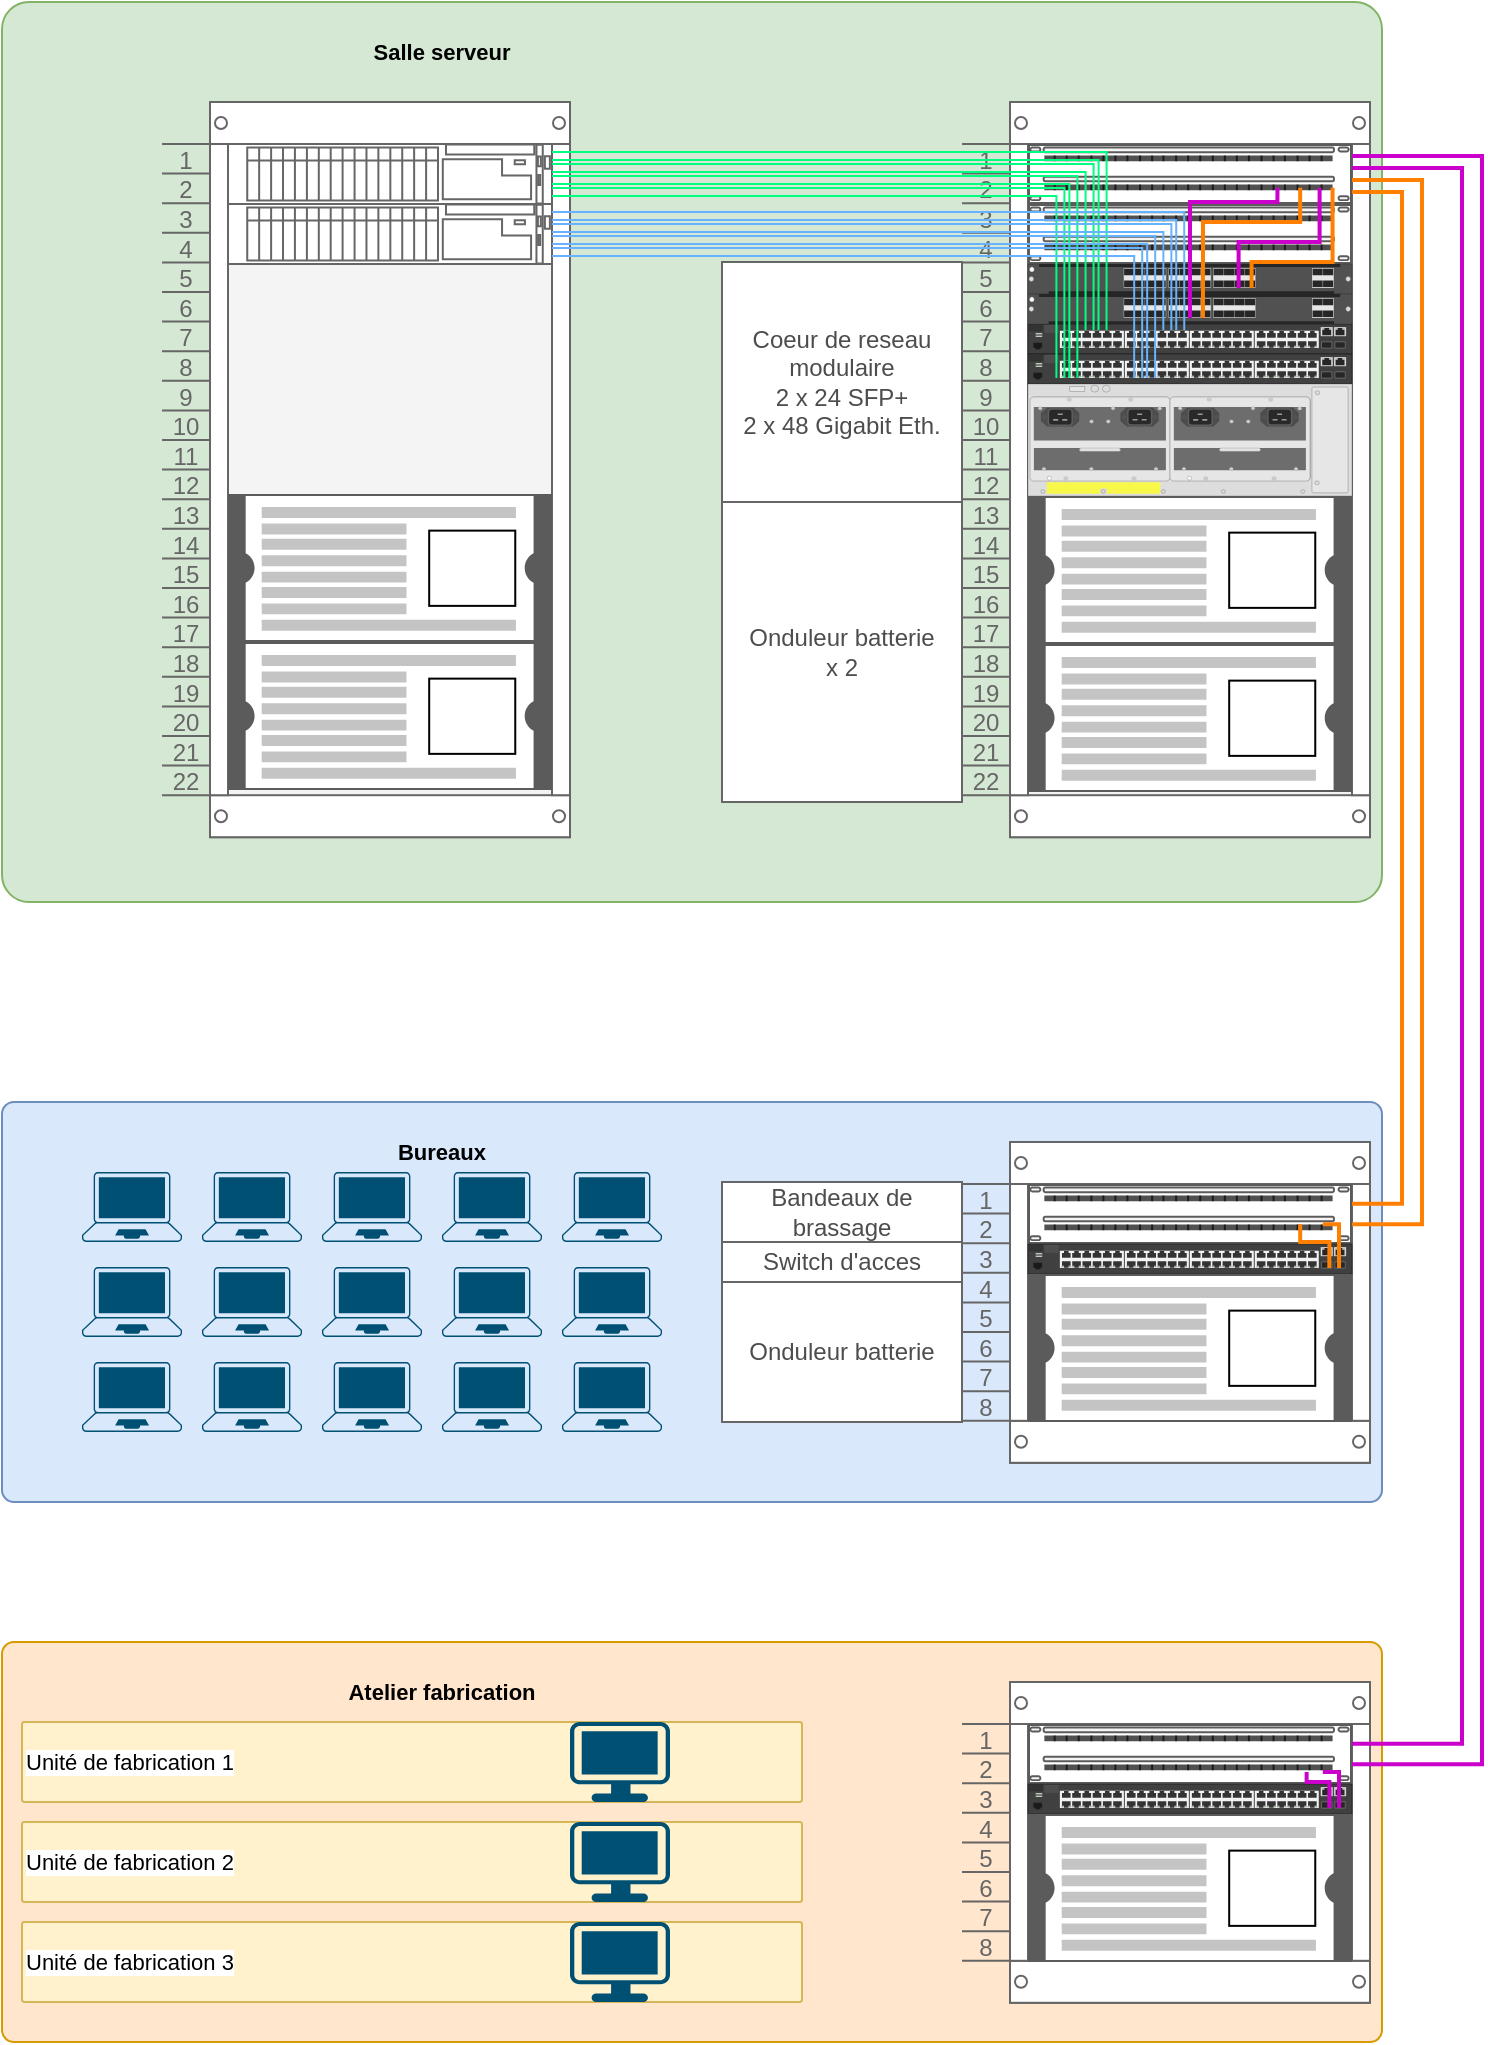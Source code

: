 <mxfile version="26.0.2" pages="2">
  <diagram name="Topologie" id="H9irVcF_rrNOjkgV-mIr">
    <mxGraphModel dx="1035" dy="875" grid="1" gridSize="10" guides="1" tooltips="1" connect="1" arrows="1" fold="1" page="1" pageScale="1" pageWidth="827" pageHeight="1169" math="0" shadow="0">
      <root>
        <mxCell id="0" />
        <mxCell id="1" parent="0" />
        <mxCell id="9j41Xf2RF-thWnLo52nP-37" value="" style="rounded=1;whiteSpace=wrap;html=1;fontFamily=Helvetica;fontSize=11;labelBackgroundColor=default;fillColor=#ffe6cc;arcSize=3;strokeColor=#d79b00;" parent="1" vertex="1">
          <mxGeometry x="40" y="900" width="690" height="200" as="geometry" />
        </mxCell>
        <mxCell id="dfdCdgFeH61obHp5bPQe-28" value="Unité de fabrication 3" style="rounded=1;whiteSpace=wrap;html=1;fontFamily=Helvetica;fontSize=11;labelBackgroundColor=default;fillColor=#fff2cc;arcSize=3;strokeColor=#d6b656;align=left;" vertex="1" parent="1">
          <mxGeometry x="50" y="1040" width="390" height="40" as="geometry" />
        </mxCell>
        <mxCell id="dfdCdgFeH61obHp5bPQe-27" value="Unité de fabrication 2" style="rounded=1;whiteSpace=wrap;html=1;fontFamily=Helvetica;fontSize=11;labelBackgroundColor=default;fillColor=#fff2cc;arcSize=3;strokeColor=#d6b656;align=left;" vertex="1" parent="1">
          <mxGeometry x="50" y="990" width="390" height="40" as="geometry" />
        </mxCell>
        <mxCell id="dfdCdgFeH61obHp5bPQe-26" value="Unité de fabrication 1" style="rounded=1;whiteSpace=wrap;html=1;fontFamily=Helvetica;fontSize=11;labelBackgroundColor=default;fillColor=#fff2cc;arcSize=3;strokeColor=#d6b656;align=left;" vertex="1" parent="1">
          <mxGeometry x="50" y="940" width="390" height="40" as="geometry" />
        </mxCell>
        <mxCell id="9j41Xf2RF-thWnLo52nP-36" value="" style="rounded=1;whiteSpace=wrap;html=1;fontFamily=Helvetica;fontSize=11;labelBackgroundColor=default;fillColor=#dae8fc;arcSize=3;strokeColor=#6c8ebf;" parent="1" vertex="1">
          <mxGeometry x="40" y="630" width="690" height="200" as="geometry" />
        </mxCell>
        <mxCell id="9j41Xf2RF-thWnLo52nP-35" value="" style="rounded=1;whiteSpace=wrap;html=1;fontFamily=Helvetica;fontSize=11;labelBackgroundColor=default;fillColor=#d5e8d4;arcSize=3;strokeColor=#82b366;" parent="1" vertex="1">
          <mxGeometry x="40" y="80" width="690" height="450" as="geometry" />
        </mxCell>
        <mxCell id="dl8DAiWBKm6dLVGj8xog-1" value="" style="strokeColor=#666666;html=1;verticalLabelPosition=bottom;labelBackgroundColor=#ffffff;verticalAlign=top;outlineConnect=0;shadow=0;dashed=0;shape=mxgraph.rackGeneral.rackCabinet3;fillColor2=#f4f4f4;container=1;collapsible=0;childLayout=rack;allowGaps=1;marginLeft=33;marginRight=9;marginTop=21;marginBottom=22;textColor=#666666;numDisp=ascend;" parent="1" vertex="1">
          <mxGeometry x="520" y="650" width="204" height="160" as="geometry" />
        </mxCell>
        <mxCell id="dl8DAiWBKm6dLVGj8xog-4" value="" style="strokeColor=#666666;html=1;labelPosition=right;align=left;spacingLeft=15;shadow=0;dashed=0;outlineConnect=0;shape=mxgraph.rack.general.cat5e_enhanced_patch_panel_48_ports;points=[[0.84,0.67,0,0,0],[0.91,0.67,0,0,0],[1,0.33,0,0,0],[1,0.67,0,0,0]];" parent="dl8DAiWBKm6dLVGj8xog-1" vertex="1">
          <mxGeometry x="33" y="21" width="162" height="30" as="geometry" />
        </mxCell>
        <mxCell id="9j41Xf2RF-thWnLo52nP-3" value="" style="html=1;verticalLabelPosition=bottom;verticalAlign=top;outlineConnect=0;shadow=0;dashed=0;shape=mxgraph.rack.hpe_aruba.switches.j9781a_2530_48_front;points=[[0.12,0.6,0,0,0],[0.23,0.6,0,0,0],[0.34,0.6,0,0,0],[0.45,0.6,0,0,0],[0.56,0.6,0,0,0],[0.67,0.6,0,0,0],[0.78,0.6,0,0,0],[0.86,0.6,0,0,0],[0.93,0.8,0,0,0],[0.96,0.8,0,0,0]];" parent="dl8DAiWBKm6dLVGj8xog-1" vertex="1">
          <mxGeometry x="33" y="51" width="162" height="15" as="geometry" />
        </mxCell>
        <mxCell id="dl8DAiWBKm6dLVGj8xog-5" value="" style="shape=mxgraph.rack.apc.apc_smart_ups_5000_va_5u;html=1;labelPosition=right;align=left;spacingLeft=15;dashed=0;shadow=0;fillColor=#ffffff;" parent="dl8DAiWBKm6dLVGj8xog-1" vertex="1">
          <mxGeometry x="33" y="66" width="162" height="74" as="geometry" />
        </mxCell>
        <mxCell id="9j41Xf2RF-thWnLo52nP-27" style="edgeStyle=orthogonalEdgeStyle;shape=connector;rounded=0;orthogonalLoop=1;jettySize=auto;html=1;exitX=0.91;exitY=0.67;exitDx=0;exitDy=0;exitPerimeter=0;entryX=0.96;entryY=0.8;entryDx=0;entryDy=0;entryPerimeter=0;strokeColor=#FF8000;strokeWidth=2;align=center;verticalAlign=middle;fontFamily=Helvetica;fontSize=11;fontColor=default;labelBackgroundColor=default;endArrow=none;endFill=0;" parent="dl8DAiWBKm6dLVGj8xog-1" source="dl8DAiWBKm6dLVGj8xog-4" target="9j41Xf2RF-thWnLo52nP-3" edge="1">
          <mxGeometry relative="1" as="geometry" />
        </mxCell>
        <mxCell id="9j41Xf2RF-thWnLo52nP-28" style="edgeStyle=orthogonalEdgeStyle;shape=connector;rounded=0;orthogonalLoop=1;jettySize=auto;html=1;exitX=0.84;exitY=0.67;exitDx=0;exitDy=0;exitPerimeter=0;entryX=0.93;entryY=0.8;entryDx=0;entryDy=0;entryPerimeter=0;strokeColor=#FF8000;strokeWidth=2;align=center;verticalAlign=middle;fontFamily=Helvetica;fontSize=11;fontColor=default;labelBackgroundColor=default;endArrow=none;endFill=0;" parent="dl8DAiWBKm6dLVGj8xog-1" source="dl8DAiWBKm6dLVGj8xog-4" target="9j41Xf2RF-thWnLo52nP-3" edge="1">
          <mxGeometry relative="1" as="geometry">
            <Array as="points">
              <mxPoint x="169" y="50" />
              <mxPoint x="184" y="50" />
            </Array>
          </mxGeometry>
        </mxCell>
        <mxCell id="dl8DAiWBKm6dLVGj8xog-6" value="" style="strokeColor=#666666;html=1;verticalLabelPosition=bottom;labelBackgroundColor=#ffffff;verticalAlign=top;outlineConnect=0;shadow=0;dashed=0;shape=mxgraph.rackGeneral.rackCabinet3;fillColor2=#f4f4f4;container=1;collapsible=0;childLayout=rack;allowGaps=1;marginLeft=33;marginRight=9;marginTop=21;marginBottom=22;textColor=#666666;numDisp=ascend;" parent="1" vertex="1">
          <mxGeometry x="520" y="920" width="204" height="160" as="geometry" />
        </mxCell>
        <mxCell id="dl8DAiWBKm6dLVGj8xog-7" value="" style="strokeColor=#666666;html=1;labelPosition=right;align=left;spacingLeft=15;shadow=0;dashed=0;outlineConnect=0;shape=mxgraph.rack.general.cat5e_enhanced_patch_panel_48_ports;points=[[0.86,0.8,0,0,0],[0.91,0.8,0,0,0],[1,0.33,0,0,0],[1,0.67,0,0,0]];" parent="dl8DAiWBKm6dLVGj8xog-6" vertex="1">
          <mxGeometry x="33" y="21" width="162" height="30" as="geometry" />
        </mxCell>
        <mxCell id="dl8DAiWBKm6dLVGj8xog-8" value="" style="html=1;verticalLabelPosition=bottom;verticalAlign=top;outlineConnect=0;shadow=0;dashed=0;shape=mxgraph.rack.hpe_aruba.switches.j9781a_2530_48_front;points=[[0.12,0.6,0,0,0],[0.23,0.6,0,0,0],[0.34,0.6,0,0,0],[0.45,0.6,0,0,0],[0.56,0.6,0,0,0],[0.67,0.6,0,0,0],[0.78,0.6,0,0,0],[0.86,0.6,0,0,0],[0.93,0.8,0,0,0],[0.96,0.8,0,0,0]];" parent="dl8DAiWBKm6dLVGj8xog-6" vertex="1">
          <mxGeometry x="33" y="51" width="162" height="15" as="geometry" />
        </mxCell>
        <mxCell id="dl8DAiWBKm6dLVGj8xog-9" value="" style="shape=mxgraph.rack.apc.apc_smart_ups_5000_va_5u;html=1;labelPosition=right;align=left;spacingLeft=15;dashed=0;shadow=0;fillColor=#ffffff;" parent="dl8DAiWBKm6dLVGj8xog-6" vertex="1">
          <mxGeometry x="33" y="66" width="162" height="74" as="geometry" />
        </mxCell>
        <mxCell id="9j41Xf2RF-thWnLo52nP-33" style="edgeStyle=orthogonalEdgeStyle;shape=connector;rounded=0;orthogonalLoop=1;jettySize=auto;html=1;exitX=0.91;exitY=0.8;exitDx=0;exitDy=0;exitPerimeter=0;entryX=0.96;entryY=0.8;entryDx=0;entryDy=0;entryPerimeter=0;strokeColor=#CC00CC;strokeWidth=2;align=center;verticalAlign=middle;fontFamily=Helvetica;fontSize=11;fontColor=default;labelBackgroundColor=default;endArrow=none;endFill=0;" parent="dl8DAiWBKm6dLVGj8xog-6" source="dl8DAiWBKm6dLVGj8xog-7" target="dl8DAiWBKm6dLVGj8xog-8" edge="1">
          <mxGeometry relative="1" as="geometry" />
        </mxCell>
        <mxCell id="9j41Xf2RF-thWnLo52nP-34" style="edgeStyle=orthogonalEdgeStyle;shape=connector;rounded=0;orthogonalLoop=1;jettySize=auto;html=1;exitX=0.86;exitY=0.8;exitDx=0;exitDy=0;exitPerimeter=0;entryX=0.93;entryY=0.8;entryDx=0;entryDy=0;entryPerimeter=0;strokeColor=#CC00CC;strokeWidth=2;align=center;verticalAlign=middle;fontFamily=Helvetica;fontSize=11;fontColor=default;labelBackgroundColor=default;endArrow=none;endFill=0;" parent="dl8DAiWBKm6dLVGj8xog-6" source="dl8DAiWBKm6dLVGj8xog-7" target="dl8DAiWBKm6dLVGj8xog-8" edge="1">
          <mxGeometry relative="1" as="geometry">
            <Array as="points">
              <mxPoint x="172" y="50" />
              <mxPoint x="184" y="50" />
            </Array>
          </mxGeometry>
        </mxCell>
        <mxCell id="dl8DAiWBKm6dLVGj8xog-10" value="" style="strokeColor=#666666;html=1;verticalLabelPosition=bottom;labelBackgroundColor=#ffffff;verticalAlign=top;outlineConnect=0;shadow=0;dashed=0;shape=mxgraph.rackGeneral.rackCabinet3;fillColor2=#f4f4f4;container=1;collapsible=0;childLayout=rack;allowGaps=1;marginLeft=33;marginRight=9;marginTop=21;marginBottom=22;textColor=#666666;numDisp=ascend;" parent="1" vertex="1">
          <mxGeometry x="520" y="130" width="204" height="370" as="geometry" />
        </mxCell>
        <mxCell id="dl8DAiWBKm6dLVGj8xog-11" value="" style="strokeColor=#666666;html=1;labelPosition=right;align=left;spacingLeft=15;shadow=0;dashed=0;outlineConnect=0;shape=mxgraph.rack.general.cat5e_enhanced_patch_panel_48_ports;points=[[0.06,0.73,0,0,0],[0.1,0.73,0,0,0],[0.13,0.73,0,0,0],[0.16,0.73,0,0,0],[0.19,0.73,0,0,0],[0.23,0.73,0,0,0],[0.26,0.73,0,0,0],[0.29,0.73,0,0,0],[0.32,0.73,0,0,0],[0.35,0.73,0,0,0],[0.39,0.73,0,0,0],[0.42,0.73,0,0,0],[0.45,0.73,0,0,0],[0.48,0.73,0,0,0],[0.52,0.73,0,0,0],[0.55,0.73,0,0,0],[0.58,0.73,0,0,0],[0.61,0.73,0,0,0],[0.65,0.73,0,0,0],[0.68,0.73,0,0,0],[0.71,0.73,0,0,0],[0.74,0.73,0,0,0],[0.77,0.73,0,0,0],[0.81,0.73,0,0,0],[0.84,0.73,0,0,0],[0.87,0.73,0,0,0],[0.9,0.73,0,0,0],[0.94,0.73,0,0,0],[1,0.2,0,0,0],[1,0.4,0,0,0],[1,0.6,0,0,0],[1,0.8,0,0,0]];" parent="dl8DAiWBKm6dLVGj8xog-10" vertex="1">
          <mxGeometry x="33" y="21" width="162" height="30" as="geometry" />
        </mxCell>
        <mxCell id="dl8DAiWBKm6dLVGj8xog-14" value="" style="strokeColor=#666666;html=1;labelPosition=right;align=left;spacingLeft=15;shadow=0;dashed=0;outlineConnect=0;shape=mxgraph.rack.general.cat5e_enhanced_patch_panel_48_ports;" parent="dl8DAiWBKm6dLVGj8xog-10" vertex="1">
          <mxGeometry x="33" y="51" width="162" height="30" as="geometry" />
        </mxCell>
        <mxCell id="5xNo_FaIS-vA76P3_rJ1-1" value="" style="html=1;verticalLabelPosition=bottom;verticalAlign=top;outlineConnect=0;shadow=0;dashed=0;shape=mxgraph.rack.hpe_aruba.switches.r0x43a_aruba_6400_24p_sfp_4sfp56_module;points=[[0.36,0.8,0,0,0],[0.4,0.8,0,0,0],[0.5,0.8,0,0,0],[0.54,0.8,0,0,0],[0.65,0.8,0,0,0],[0.69,0.8,0,0,0]];" parent="dl8DAiWBKm6dLVGj8xog-10" vertex="1">
          <mxGeometry x="33" y="81" width="162" height="15" as="geometry" />
        </mxCell>
        <mxCell id="dl8DAiWBKm6dLVGj8xog-12" value="" style="html=1;verticalLabelPosition=bottom;verticalAlign=top;outlineConnect=0;shadow=0;dashed=0;shape=mxgraph.rack.hpe_aruba.switches.j9781a_2530_48_front;points=[[0.12,0.2,0,0,0],[0.16,0.2,0,0,0],[0.19,0.2,0,0,0],[0.23,0.2,0,0,0],[0.26,0.2,0,0,0],[0.29,0.2,0,0,0],[0.33,0.2,0,0,0],[0.36,0.2,0,0,0],[0.4,0.2,0,0,0],[0.43,0.2,0,0,0],[0.47,0.2,0,0,0],[0.5,0.2,0,0,0],[0.54,0.2,0,0,0],[0.57,0.2,0,0,0],[0.6,0.2,0,0,0],[0.64,0.2,0,0,0],[0.67,0.2,0,0,0],[0.71,0.2,0,0,0],[0.74,0.2,0,0,0],[0.78,0.2,0,0,0],[0.81,0.2,0,0,0],[0.85,0.2,0,0,0],[0.88,0.2,0,0,0]];" parent="dl8DAiWBKm6dLVGj8xog-10" vertex="1">
          <mxGeometry x="33" y="111" width="162" height="15" as="geometry" />
        </mxCell>
        <mxCell id="dl8DAiWBKm6dLVGj8xog-15" value="" style="html=1;verticalLabelPosition=bottom;verticalAlign=top;outlineConnect=0;shadow=0;dashed=0;shape=mxgraph.rack.hpe_aruba.switches.j9781a_2530_48_front;points=[[0.1,0.8,0,0,0],[0.14,0.8,0,0,0],[0.17,0.8,0,0,0],[0.21,0.8,0,0,0],[0.24,0.8,0,0,0],[0.28,0.8,0,0,0],[0.31,0.8,0,0,0],[0.34,0.8,0,0,0],[0.38,0.8,0,0,0],[0.41,0.8,0,0,0],[0.45,0.8,0,0,0],[0.48,0.8,0,0,0],[0.52,0.8,0,0,0],[0.55,0.8,0,0,0],[0.59,0.8,0,0,0],[0.62,0.8,0,0,0],[0.66,0.8,0,0,0],[0.69,0.8,0,0,0],[0.72,0.8,0,0,0],[0.76,0.8,0,0,0],[0.79,0.8,0,0,0],[0.83,0.8,0,0,0],[0.86,0.8,0,0,0],[0.9,0.8,0,0,0]];" parent="dl8DAiWBKm6dLVGj8xog-10" vertex="1">
          <mxGeometry x="33" y="126" width="162" height="15" as="geometry" />
        </mxCell>
        <mxCell id="dl8DAiWBKm6dLVGj8xog-23" value="" style="group" parent="dl8DAiWBKm6dLVGj8xog-10" vertex="1" connectable="0">
          <mxGeometry x="33" y="141" width="162" height="56" as="geometry" />
        </mxCell>
        <mxCell id="dl8DAiWBKm6dLVGj8xog-17" value="" style="html=1;verticalLabelPosition=bottom;verticalAlign=top;outlineConnect=0;shadow=0;dashed=0;shape=mxgraph.rack.hpe_aruba.switches.j9821a_540r_zl2_switch_rear;" parent="dl8DAiWBKm6dLVGj8xog-23" vertex="1">
          <mxGeometry width="162" height="56" as="geometry" />
        </mxCell>
        <mxCell id="dl8DAiWBKm6dLVGj8xog-16" value="" style="html=1;verticalLabelPosition=bottom;verticalAlign=top;outlineConnect=0;shadow=0;dashed=0;shape=mxgraph.rack.hpe_aruba.switches.j9830b_5400r_2750w_poeplus_zl2_power_supply;" parent="dl8DAiWBKm6dLVGj8xog-23" vertex="1">
          <mxGeometry x="1" y="6.5" width="70" height="42" as="geometry" />
        </mxCell>
        <mxCell id="dl8DAiWBKm6dLVGj8xog-18" value="" style="html=1;verticalLabelPosition=bottom;verticalAlign=top;outlineConnect=0;shadow=0;dashed=0;shape=mxgraph.rack.hpe_aruba.switches.j9830b_5400r_2750w_poeplus_zl2_power_supply;" parent="dl8DAiWBKm6dLVGj8xog-23" vertex="1">
          <mxGeometry x="71" y="6.5" width="70" height="42" as="geometry" />
        </mxCell>
        <mxCell id="5xNo_FaIS-vA76P3_rJ1-3" value="" style="shape=mxgraph.rack.apc.apc_smart_ups_5000_va_5u;html=1;labelPosition=right;align=left;spacingLeft=15;dashed=0;shadow=0;fillColor=#ffffff;" parent="dl8DAiWBKm6dLVGj8xog-10" vertex="1">
          <mxGeometry x="33" y="197" width="162" height="74" as="geometry" />
        </mxCell>
        <mxCell id="dl8DAiWBKm6dLVGj8xog-13" value="" style="shape=mxgraph.rack.apc.apc_smart_ups_5000_va_5u;html=1;labelPosition=right;align=left;spacingLeft=15;dashed=0;shadow=0;fillColor=#ffffff;" parent="dl8DAiWBKm6dLVGj8xog-10" vertex="1">
          <mxGeometry x="33" y="271" width="162" height="74" as="geometry" />
        </mxCell>
        <mxCell id="9j41Xf2RF-thWnLo52nP-2" value="" style="html=1;verticalLabelPosition=bottom;verticalAlign=top;outlineConnect=0;shadow=0;dashed=0;shape=mxgraph.rack.hpe_aruba.switches.r0x43a_aruba_6400_24p_sfp_4sfp56_module;points=[[0.36,0.8,0,0,0],[0.4,0.8,0,0,0],[0.5,0.8,0,0,0],[0.54,0.8,0,0,0],[0.65,0.8,0,0,0],[0.69,0.8,0,0,0]];" parent="dl8DAiWBKm6dLVGj8xog-10" vertex="1">
          <mxGeometry x="33" y="96" width="162" height="15" as="geometry" />
        </mxCell>
        <mxCell id="9j41Xf2RF-thWnLo52nP-23" style="edgeStyle=orthogonalEdgeStyle;shape=connector;rounded=0;orthogonalLoop=1;jettySize=auto;html=1;exitX=0.69;exitY=0.8;exitDx=0;exitDy=0;exitPerimeter=0;entryX=0.94;entryY=0.73;entryDx=0;entryDy=0;entryPerimeter=0;strokeColor=#FF8000;strokeWidth=2;align=center;verticalAlign=middle;fontFamily=Helvetica;fontSize=11;fontColor=default;labelBackgroundColor=default;endArrow=none;endFill=0;" parent="dl8DAiWBKm6dLVGj8xog-10" source="5xNo_FaIS-vA76P3_rJ1-1" target="dl8DAiWBKm6dLVGj8xog-11" edge="1">
          <mxGeometry relative="1" as="geometry">
            <Array as="points">
              <mxPoint x="145" y="80" />
              <mxPoint x="185" y="80" />
            </Array>
          </mxGeometry>
        </mxCell>
        <mxCell id="9j41Xf2RF-thWnLo52nP-24" style="edgeStyle=orthogonalEdgeStyle;shape=connector;rounded=0;orthogonalLoop=1;jettySize=auto;html=1;exitX=0.65;exitY=0.8;exitDx=0;exitDy=0;exitPerimeter=0;entryX=0.9;entryY=0.73;entryDx=0;entryDy=0;entryPerimeter=0;strokeColor=#CC00CC;strokeWidth=2;align=center;verticalAlign=middle;fontFamily=Helvetica;fontSize=11;fontColor=default;labelBackgroundColor=default;endArrow=none;endFill=0;" parent="dl8DAiWBKm6dLVGj8xog-10" source="5xNo_FaIS-vA76P3_rJ1-1" target="dl8DAiWBKm6dLVGj8xog-11" edge="1">
          <mxGeometry relative="1" as="geometry">
            <Array as="points">
              <mxPoint x="138" y="70" />
              <mxPoint x="179" y="70" />
            </Array>
          </mxGeometry>
        </mxCell>
        <mxCell id="9j41Xf2RF-thWnLo52nP-25" style="edgeStyle=orthogonalEdgeStyle;shape=connector;rounded=0;orthogonalLoop=1;jettySize=auto;html=1;exitX=0.54;exitY=0.8;exitDx=0;exitDy=0;exitPerimeter=0;entryX=0.84;entryY=0.73;entryDx=0;entryDy=0;entryPerimeter=0;strokeColor=#FF8000;strokeWidth=2;align=center;verticalAlign=middle;fontFamily=Helvetica;fontSize=11;fontColor=default;labelBackgroundColor=default;endArrow=none;endFill=0;" parent="dl8DAiWBKm6dLVGj8xog-10" source="9j41Xf2RF-thWnLo52nP-2" target="dl8DAiWBKm6dLVGj8xog-11" edge="1">
          <mxGeometry relative="1" as="geometry">
            <Array as="points">
              <mxPoint x="121" y="60" />
              <mxPoint x="169" y="60" />
            </Array>
          </mxGeometry>
        </mxCell>
        <mxCell id="9j41Xf2RF-thWnLo52nP-26" style="edgeStyle=orthogonalEdgeStyle;shape=connector;rounded=0;orthogonalLoop=1;jettySize=auto;html=1;exitX=0.5;exitY=0.8;exitDx=0;exitDy=0;exitPerimeter=0;entryX=0.77;entryY=0.73;entryDx=0;entryDy=0;entryPerimeter=0;strokeColor=#CC00CC;strokeWidth=2;align=center;verticalAlign=middle;fontFamily=Helvetica;fontSize=11;fontColor=default;labelBackgroundColor=default;endArrow=none;endFill=0;" parent="dl8DAiWBKm6dLVGj8xog-10" source="9j41Xf2RF-thWnLo52nP-2" target="dl8DAiWBKm6dLVGj8xog-11" edge="1">
          <mxGeometry relative="1" as="geometry">
            <Array as="points">
              <mxPoint x="114" y="50" />
              <mxPoint x="158" y="50" />
            </Array>
          </mxGeometry>
        </mxCell>
        <mxCell id="5xNo_FaIS-vA76P3_rJ1-6" value="Coeur de reseau modulaire&lt;div&gt;2 x 24 SFP+&lt;/div&gt;&lt;div&gt;2 x 48 Gigabit Eth.&lt;/div&gt;" style="rounded=0;whiteSpace=wrap;html=1;strokeColor=#666666;fontColor=#4D4D4D;" parent="1" vertex="1">
          <mxGeometry x="400" y="210" width="120" height="120" as="geometry" />
        </mxCell>
        <mxCell id="5xNo_FaIS-vA76P3_rJ1-7" value="Onduleur batterie&lt;div&gt;x 2&lt;/div&gt;" style="rounded=0;whiteSpace=wrap;html=1;strokeColor=#666666;fontColor=#4D4D4D;" parent="1" vertex="1">
          <mxGeometry x="400" y="330" width="120" height="150" as="geometry" />
        </mxCell>
        <mxCell id="5xNo_FaIS-vA76P3_rJ1-8" value="Bandeaux de brassage" style="rounded=0;whiteSpace=wrap;html=1;strokeColor=#666666;fontColor=#4D4D4D;" parent="1" vertex="1">
          <mxGeometry x="400" y="670" width="120" height="30" as="geometry" />
        </mxCell>
        <mxCell id="5xNo_FaIS-vA76P3_rJ1-9" value="Switch d&#39;acces" style="rounded=0;whiteSpace=wrap;html=1;strokeColor=#666666;fontColor=#4D4D4D;" parent="1" vertex="1">
          <mxGeometry x="400" y="700" width="120" height="20" as="geometry" />
        </mxCell>
        <mxCell id="5xNo_FaIS-vA76P3_rJ1-10" value="Onduleur batterie" style="rounded=0;whiteSpace=wrap;html=1;strokeColor=#666666;fontColor=#4D4D4D;" parent="1" vertex="1">
          <mxGeometry x="400" y="720" width="120" height="70" as="geometry" />
        </mxCell>
        <mxCell id="9j41Xf2RF-thWnLo52nP-9" value="" style="strokeColor=#666666;html=1;verticalLabelPosition=bottom;labelBackgroundColor=#ffffff;verticalAlign=top;outlineConnect=0;shadow=0;dashed=0;shape=mxgraph.rackGeneral.rackCabinet3;fillColor2=#f4f4f4;container=1;collapsible=0;childLayout=rack;allowGaps=1;marginLeft=33;marginRight=9;marginTop=21;marginBottom=22;textColor=#666666;numDisp=ascend;fontFamily=Helvetica;fontSize=11;fontColor=default;" parent="1" vertex="1">
          <mxGeometry x="120" y="130" width="204" height="370" as="geometry" />
        </mxCell>
        <mxCell id="9j41Xf2RF-thWnLo52nP-10" value="" style="strokeColor=#666666;html=1;labelPosition=right;align=left;spacingLeft=15;shadow=0;dashed=0;outlineConnect=0;shape=mxgraph.rack.dell.poweredge_r740;fontFamily=Helvetica;fontSize=11;fontColor=default;labelBackgroundColor=default;points=[[1,0.2,0,0,0],[1,0.4,0,0,0],[1,0.6,0,0,0],[1,0.8,0,0,0]];" parent="9j41Xf2RF-thWnLo52nP-9" vertex="1">
          <mxGeometry x="33" y="21" width="162" height="30" as="geometry" />
        </mxCell>
        <mxCell id="9j41Xf2RF-thWnLo52nP-11" value="" style="strokeColor=#666666;html=1;labelPosition=right;align=left;spacingLeft=15;shadow=0;dashed=0;outlineConnect=0;shape=mxgraph.rack.dell.poweredge_r740;fontFamily=Helvetica;fontSize=11;fontColor=default;labelBackgroundColor=default;points=[[1,0.2,0,0,0],[1,0.4,0,0,0],[1,0.6,0,0,0],[1,0.8,0,0,0]];" parent="9j41Xf2RF-thWnLo52nP-9" vertex="1">
          <mxGeometry x="33" y="51" width="162" height="30" as="geometry" />
        </mxCell>
        <mxCell id="9j41Xf2RF-thWnLo52nP-13" value="" style="shape=mxgraph.rack.apc.apc_smart_ups_5000_va_5u;html=1;labelPosition=right;align=left;spacingLeft=15;dashed=0;shadow=0;fillColor=#ffffff;" parent="9j41Xf2RF-thWnLo52nP-9" vertex="1">
          <mxGeometry x="33" y="196" width="162" height="74" as="geometry" />
        </mxCell>
        <mxCell id="9j41Xf2RF-thWnLo52nP-12" value="" style="shape=mxgraph.rack.apc.apc_smart_ups_5000_va_5u;html=1;labelPosition=right;align=left;spacingLeft=15;dashed=0;shadow=0;fillColor=#ffffff;" parent="9j41Xf2RF-thWnLo52nP-9" vertex="1">
          <mxGeometry x="33" y="270" width="162" height="74" as="geometry" />
        </mxCell>
        <mxCell id="9j41Xf2RF-thWnLo52nP-14" style="edgeStyle=orthogonalEdgeStyle;shape=link;rounded=0;orthogonalLoop=1;jettySize=auto;html=1;exitX=1;exitY=0.2;exitDx=0;exitDy=0;exitPerimeter=0;entryX=0.23;entryY=0.2;entryDx=0;entryDy=0;entryPerimeter=0;strokeColor=#00FF80;strokeWidth=1;align=center;verticalAlign=middle;fontFamily=Helvetica;fontSize=11;fontColor=default;labelBackgroundColor=default;endArrow=none;endFill=0;" parent="1" source="9j41Xf2RF-thWnLo52nP-10" target="dl8DAiWBKm6dLVGj8xog-12" edge="1">
          <mxGeometry relative="1" as="geometry" />
        </mxCell>
        <mxCell id="9j41Xf2RF-thWnLo52nP-15" style="edgeStyle=orthogonalEdgeStyle;shape=link;rounded=0;orthogonalLoop=1;jettySize=auto;html=1;exitX=1;exitY=0.4;exitDx=0;exitDy=0;exitPerimeter=0;entryX=0.19;entryY=0.2;entryDx=0;entryDy=0;entryPerimeter=0;strokeColor=#00FF80;strokeWidth=1;align=center;verticalAlign=middle;fontFamily=Helvetica;fontSize=11;fontColor=default;labelBackgroundColor=default;endArrow=none;endFill=0;" parent="1" source="9j41Xf2RF-thWnLo52nP-10" target="dl8DAiWBKm6dLVGj8xog-12" edge="1">
          <mxGeometry relative="1" as="geometry" />
        </mxCell>
        <mxCell id="9j41Xf2RF-thWnLo52nP-16" style="edgeStyle=orthogonalEdgeStyle;shape=link;rounded=0;orthogonalLoop=1;jettySize=auto;html=1;exitX=1;exitY=0.6;exitDx=0;exitDy=0;exitPerimeter=0;entryX=0.14;entryY=0.8;entryDx=0;entryDy=0;entryPerimeter=0;strokeColor=#00FF80;strokeWidth=1;align=center;verticalAlign=middle;fontFamily=Helvetica;fontSize=11;fontColor=default;labelBackgroundColor=default;endArrow=none;endFill=0;" parent="1" source="9j41Xf2RF-thWnLo52nP-10" target="dl8DAiWBKm6dLVGj8xog-15" edge="1">
          <mxGeometry relative="1" as="geometry" />
        </mxCell>
        <mxCell id="9j41Xf2RF-thWnLo52nP-17" style="edgeStyle=orthogonalEdgeStyle;shape=link;rounded=0;orthogonalLoop=1;jettySize=auto;html=1;exitX=1;exitY=0.8;exitDx=0;exitDy=0;exitPerimeter=0;entryX=0.1;entryY=0.8;entryDx=0;entryDy=0;entryPerimeter=0;strokeColor=#00FF80;strokeWidth=1;align=center;verticalAlign=middle;fontFamily=Helvetica;fontSize=11;fontColor=default;labelBackgroundColor=default;endArrow=none;endFill=0;" parent="1" source="9j41Xf2RF-thWnLo52nP-10" target="dl8DAiWBKm6dLVGj8xog-15" edge="1">
          <mxGeometry relative="1" as="geometry" />
        </mxCell>
        <mxCell id="9j41Xf2RF-thWnLo52nP-19" style="edgeStyle=orthogonalEdgeStyle;shape=link;rounded=0;orthogonalLoop=1;jettySize=auto;html=1;exitX=1;exitY=0.2;exitDx=0;exitDy=0;exitPerimeter=0;entryX=0.47;entryY=0.2;entryDx=0;entryDy=0;entryPerimeter=0;strokeColor=#66B2FF;strokeWidth=1;align=center;verticalAlign=middle;fontFamily=Helvetica;fontSize=11;fontColor=default;labelBackgroundColor=default;endArrow=none;endFill=0;" parent="1" source="9j41Xf2RF-thWnLo52nP-11" target="dl8DAiWBKm6dLVGj8xog-12" edge="1">
          <mxGeometry relative="1" as="geometry" />
        </mxCell>
        <mxCell id="9j41Xf2RF-thWnLo52nP-20" style="edgeStyle=orthogonalEdgeStyle;shape=link;rounded=0;orthogonalLoop=1;jettySize=auto;html=1;exitX=1;exitY=0.4;exitDx=0;exitDy=0;exitPerimeter=0;entryX=0.43;entryY=0.2;entryDx=0;entryDy=0;entryPerimeter=0;strokeColor=#66B2FF;strokeWidth=1;align=center;verticalAlign=middle;fontFamily=Helvetica;fontSize=11;fontColor=default;labelBackgroundColor=default;endArrow=none;endFill=0;" parent="1" source="9j41Xf2RF-thWnLo52nP-11" target="dl8DAiWBKm6dLVGj8xog-12" edge="1">
          <mxGeometry relative="1" as="geometry" />
        </mxCell>
        <mxCell id="9j41Xf2RF-thWnLo52nP-21" style="edgeStyle=orthogonalEdgeStyle;shape=link;rounded=0;orthogonalLoop=1;jettySize=auto;html=1;exitX=1;exitY=0.6;exitDx=0;exitDy=0;exitPerimeter=0;entryX=0.38;entryY=0.8;entryDx=0;entryDy=0;entryPerimeter=0;strokeColor=#66B2FF;strokeWidth=1;align=center;verticalAlign=middle;fontFamily=Helvetica;fontSize=11;fontColor=default;labelBackgroundColor=default;endArrow=none;endFill=0;" parent="1" source="9j41Xf2RF-thWnLo52nP-11" target="dl8DAiWBKm6dLVGj8xog-15" edge="1">
          <mxGeometry relative="1" as="geometry" />
        </mxCell>
        <mxCell id="9j41Xf2RF-thWnLo52nP-22" style="edgeStyle=orthogonalEdgeStyle;shape=link;rounded=0;orthogonalLoop=1;jettySize=auto;html=1;exitX=1;exitY=0.8;exitDx=0;exitDy=0;exitPerimeter=0;entryX=0.34;entryY=0.8;entryDx=0;entryDy=0;entryPerimeter=0;strokeColor=#66B2FF;strokeWidth=1;align=center;verticalAlign=middle;fontFamily=Helvetica;fontSize=11;fontColor=default;labelBackgroundColor=default;endArrow=none;endFill=0;" parent="1" source="9j41Xf2RF-thWnLo52nP-11" target="dl8DAiWBKm6dLVGj8xog-15" edge="1">
          <mxGeometry relative="1" as="geometry" />
        </mxCell>
        <mxCell id="9j41Xf2RF-thWnLo52nP-29" style="edgeStyle=orthogonalEdgeStyle;shape=connector;rounded=0;orthogonalLoop=1;jettySize=auto;html=1;exitX=1;exitY=0.33;exitDx=0;exitDy=0;exitPerimeter=0;entryX=1;entryY=0.8;entryDx=0;entryDy=0;entryPerimeter=0;strokeColor=#FF8000;strokeWidth=2;align=center;verticalAlign=middle;fontFamily=Helvetica;fontSize=11;fontColor=default;labelBackgroundColor=default;endArrow=none;endFill=0;" parent="1" source="dl8DAiWBKm6dLVGj8xog-4" target="dl8DAiWBKm6dLVGj8xog-11" edge="1">
          <mxGeometry relative="1" as="geometry">
            <Array as="points">
              <mxPoint x="740" y="681" />
              <mxPoint x="740" y="175" />
            </Array>
          </mxGeometry>
        </mxCell>
        <mxCell id="9j41Xf2RF-thWnLo52nP-30" style="edgeStyle=orthogonalEdgeStyle;shape=connector;rounded=0;orthogonalLoop=1;jettySize=auto;html=1;exitX=1;exitY=0.67;exitDx=0;exitDy=0;exitPerimeter=0;entryX=1;entryY=0.6;entryDx=0;entryDy=0;entryPerimeter=0;strokeColor=#FF8000;strokeWidth=2;align=center;verticalAlign=middle;fontFamily=Helvetica;fontSize=11;fontColor=default;labelBackgroundColor=default;endArrow=none;endFill=0;" parent="1" source="dl8DAiWBKm6dLVGj8xog-4" target="dl8DAiWBKm6dLVGj8xog-11" edge="1">
          <mxGeometry relative="1" as="geometry">
            <Array as="points">
              <mxPoint x="750" y="691" />
              <mxPoint x="750" y="169" />
            </Array>
          </mxGeometry>
        </mxCell>
        <mxCell id="9j41Xf2RF-thWnLo52nP-31" style="edgeStyle=orthogonalEdgeStyle;shape=connector;rounded=0;orthogonalLoop=1;jettySize=auto;html=1;exitX=1;exitY=0.33;exitDx=0;exitDy=0;exitPerimeter=0;entryX=1;entryY=0.4;entryDx=0;entryDy=0;entryPerimeter=0;strokeColor=#CC00CC;strokeWidth=2;align=center;verticalAlign=middle;fontFamily=Helvetica;fontSize=11;fontColor=default;labelBackgroundColor=default;endArrow=none;endFill=0;" parent="1" source="dl8DAiWBKm6dLVGj8xog-7" target="dl8DAiWBKm6dLVGj8xog-11" edge="1">
          <mxGeometry relative="1" as="geometry">
            <Array as="points">
              <mxPoint x="770" y="951" />
              <mxPoint x="770" y="163" />
            </Array>
          </mxGeometry>
        </mxCell>
        <mxCell id="9j41Xf2RF-thWnLo52nP-32" style="edgeStyle=orthogonalEdgeStyle;shape=connector;rounded=0;orthogonalLoop=1;jettySize=auto;html=1;exitX=1;exitY=0.2;exitDx=0;exitDy=0;exitPerimeter=0;entryX=1;entryY=0.67;entryDx=0;entryDy=0;entryPerimeter=0;strokeColor=#CC00CC;strokeWidth=2;align=center;verticalAlign=middle;fontFamily=Helvetica;fontSize=11;fontColor=default;labelBackgroundColor=default;endArrow=none;endFill=0;" parent="1" source="dl8DAiWBKm6dLVGj8xog-11" target="dl8DAiWBKm6dLVGj8xog-7" edge="1">
          <mxGeometry relative="1" as="geometry">
            <Array as="points">
              <mxPoint x="780" y="157" />
              <mxPoint x="780" y="961" />
            </Array>
          </mxGeometry>
        </mxCell>
        <mxCell id="9j41Xf2RF-thWnLo52nP-38" value="Salle serveur" style="text;html=1;align=center;verticalAlign=middle;whiteSpace=wrap;rounded=0;fontFamily=Helvetica;fontSize=11;fontColor=default;labelBackgroundColor=none;fontStyle=1" parent="1" vertex="1">
          <mxGeometry x="70" y="90" width="380" height="30" as="geometry" />
        </mxCell>
        <mxCell id="9j41Xf2RF-thWnLo52nP-39" value="Bureaux" style="text;html=1;align=center;verticalAlign=middle;whiteSpace=wrap;rounded=0;fontFamily=Helvetica;fontSize=11;fontColor=default;labelBackgroundColor=none;fontStyle=1" parent="1" vertex="1">
          <mxGeometry x="70" y="640" width="380" height="30" as="geometry" />
        </mxCell>
        <mxCell id="9j41Xf2RF-thWnLo52nP-40" value="Atelier fabrication" style="text;html=1;align=center;verticalAlign=middle;whiteSpace=wrap;rounded=0;fontFamily=Helvetica;fontSize=11;fontColor=default;labelBackgroundColor=none;fontStyle=1" parent="1" vertex="1">
          <mxGeometry x="70" y="910" width="380" height="30" as="geometry" />
        </mxCell>
        <mxCell id="dfdCdgFeH61obHp5bPQe-2" value="" style="points=[[0.13,0.02,0],[0.5,0,0],[0.87,0.02,0],[0.885,0.4,0],[0.985,0.985,0],[0.5,1,0],[0.015,0.985,0],[0.115,0.4,0]];verticalLabelPosition=bottom;sketch=0;html=1;verticalAlign=top;aspect=fixed;align=center;pointerEvents=1;shape=mxgraph.cisco19.laptop;fillColor=#005073;strokeColor=none;" vertex="1" parent="1">
          <mxGeometry x="80" y="665" width="50" height="35" as="geometry" />
        </mxCell>
        <mxCell id="dfdCdgFeH61obHp5bPQe-3" value="" style="points=[[0.13,0.02,0],[0.5,0,0],[0.87,0.02,0],[0.885,0.4,0],[0.985,0.985,0],[0.5,1,0],[0.015,0.985,0],[0.115,0.4,0]];verticalLabelPosition=bottom;sketch=0;html=1;verticalAlign=top;aspect=fixed;align=center;pointerEvents=1;shape=mxgraph.cisco19.laptop;fillColor=#005073;strokeColor=none;" vertex="1" parent="1">
          <mxGeometry x="140" y="665" width="50" height="35" as="geometry" />
        </mxCell>
        <mxCell id="dfdCdgFeH61obHp5bPQe-4" value="" style="points=[[0.13,0.02,0],[0.5,0,0],[0.87,0.02,0],[0.885,0.4,0],[0.985,0.985,0],[0.5,1,0],[0.015,0.985,0],[0.115,0.4,0]];verticalLabelPosition=bottom;sketch=0;html=1;verticalAlign=top;aspect=fixed;align=center;pointerEvents=1;shape=mxgraph.cisco19.laptop;fillColor=#005073;strokeColor=none;" vertex="1" parent="1">
          <mxGeometry x="140" y="712.5" width="50" height="35" as="geometry" />
        </mxCell>
        <mxCell id="dfdCdgFeH61obHp5bPQe-5" value="" style="points=[[0.13,0.02,0],[0.5,0,0],[0.87,0.02,0],[0.885,0.4,0],[0.985,0.985,0],[0.5,1,0],[0.015,0.985,0],[0.115,0.4,0]];verticalLabelPosition=bottom;sketch=0;html=1;verticalAlign=top;aspect=fixed;align=center;pointerEvents=1;shape=mxgraph.cisco19.laptop;fillColor=#005073;strokeColor=none;" vertex="1" parent="1">
          <mxGeometry x="80" y="712.5" width="50" height="35" as="geometry" />
        </mxCell>
        <mxCell id="dfdCdgFeH61obHp5bPQe-6" value="" style="points=[[0.13,0.02,0],[0.5,0,0],[0.87,0.02,0],[0.885,0.4,0],[0.985,0.985,0],[0.5,1,0],[0.015,0.985,0],[0.115,0.4,0]];verticalLabelPosition=bottom;sketch=0;html=1;verticalAlign=top;aspect=fixed;align=center;pointerEvents=1;shape=mxgraph.cisco19.laptop;fillColor=#005073;strokeColor=none;" vertex="1" parent="1">
          <mxGeometry x="140" y="760" width="50" height="35" as="geometry" />
        </mxCell>
        <mxCell id="dfdCdgFeH61obHp5bPQe-7" value="" style="points=[[0.13,0.02,0],[0.5,0,0],[0.87,0.02,0],[0.885,0.4,0],[0.985,0.985,0],[0.5,1,0],[0.015,0.985,0],[0.115,0.4,0]];verticalLabelPosition=bottom;sketch=0;html=1;verticalAlign=top;aspect=fixed;align=center;pointerEvents=1;shape=mxgraph.cisco19.laptop;fillColor=#005073;strokeColor=none;" vertex="1" parent="1">
          <mxGeometry x="80" y="760" width="50" height="35" as="geometry" />
        </mxCell>
        <mxCell id="dfdCdgFeH61obHp5bPQe-14" value="" style="points=[[0.13,0.02,0],[0.5,0,0],[0.87,0.02,0],[0.885,0.4,0],[0.985,0.985,0],[0.5,1,0],[0.015,0.985,0],[0.115,0.4,0]];verticalLabelPosition=bottom;sketch=0;html=1;verticalAlign=top;aspect=fixed;align=center;pointerEvents=1;shape=mxgraph.cisco19.laptop;fillColor=#005073;strokeColor=none;" vertex="1" parent="1">
          <mxGeometry x="260" y="665" width="50" height="35" as="geometry" />
        </mxCell>
        <mxCell id="dfdCdgFeH61obHp5bPQe-15" value="" style="points=[[0.13,0.02,0],[0.5,0,0],[0.87,0.02,0],[0.885,0.4,0],[0.985,0.985,0],[0.5,1,0],[0.015,0.985,0],[0.115,0.4,0]];verticalLabelPosition=bottom;sketch=0;html=1;verticalAlign=top;aspect=fixed;align=center;pointerEvents=1;shape=mxgraph.cisco19.laptop;fillColor=#005073;strokeColor=none;" vertex="1" parent="1">
          <mxGeometry x="200" y="665" width="50" height="35" as="geometry" />
        </mxCell>
        <mxCell id="dfdCdgFeH61obHp5bPQe-16" value="" style="points=[[0.13,0.02,0],[0.5,0,0],[0.87,0.02,0],[0.885,0.4,0],[0.985,0.985,0],[0.5,1,0],[0.015,0.985,0],[0.115,0.4,0]];verticalLabelPosition=bottom;sketch=0;html=1;verticalAlign=top;aspect=fixed;align=center;pointerEvents=1;shape=mxgraph.cisco19.laptop;fillColor=#005073;strokeColor=none;" vertex="1" parent="1">
          <mxGeometry x="260" y="712.5" width="50" height="35" as="geometry" />
        </mxCell>
        <mxCell id="dfdCdgFeH61obHp5bPQe-17" value="" style="points=[[0.13,0.02,0],[0.5,0,0],[0.87,0.02,0],[0.885,0.4,0],[0.985,0.985,0],[0.5,1,0],[0.015,0.985,0],[0.115,0.4,0]];verticalLabelPosition=bottom;sketch=0;html=1;verticalAlign=top;aspect=fixed;align=center;pointerEvents=1;shape=mxgraph.cisco19.laptop;fillColor=#005073;strokeColor=none;" vertex="1" parent="1">
          <mxGeometry x="200" y="712.5" width="50" height="35" as="geometry" />
        </mxCell>
        <mxCell id="dfdCdgFeH61obHp5bPQe-18" value="" style="points=[[0.13,0.02,0],[0.5,0,0],[0.87,0.02,0],[0.885,0.4,0],[0.985,0.985,0],[0.5,1,0],[0.015,0.985,0],[0.115,0.4,0]];verticalLabelPosition=bottom;sketch=0;html=1;verticalAlign=top;aspect=fixed;align=center;pointerEvents=1;shape=mxgraph.cisco19.laptop;fillColor=#005073;strokeColor=none;" vertex="1" parent="1">
          <mxGeometry x="200" y="760" width="50" height="35" as="geometry" />
        </mxCell>
        <mxCell id="dfdCdgFeH61obHp5bPQe-19" value="" style="points=[[0.13,0.02,0],[0.5,0,0],[0.87,0.02,0],[0.885,0.4,0],[0.985,0.985,0],[0.5,1,0],[0.015,0.985,0],[0.115,0.4,0]];verticalLabelPosition=bottom;sketch=0;html=1;verticalAlign=top;aspect=fixed;align=center;pointerEvents=1;shape=mxgraph.cisco19.laptop;fillColor=#005073;strokeColor=none;" vertex="1" parent="1">
          <mxGeometry x="260" y="760" width="50" height="35" as="geometry" />
        </mxCell>
        <mxCell id="dfdCdgFeH61obHp5bPQe-20" value="" style="points=[[0.13,0.02,0],[0.5,0,0],[0.87,0.02,0],[0.885,0.4,0],[0.985,0.985,0],[0.5,1,0],[0.015,0.985,0],[0.115,0.4,0]];verticalLabelPosition=bottom;sketch=0;html=1;verticalAlign=top;aspect=fixed;align=center;pointerEvents=1;shape=mxgraph.cisco19.laptop;fillColor=#005073;strokeColor=none;" vertex="1" parent="1">
          <mxGeometry x="320" y="665" width="50" height="35" as="geometry" />
        </mxCell>
        <mxCell id="dfdCdgFeH61obHp5bPQe-21" value="" style="points=[[0.13,0.02,0],[0.5,0,0],[0.87,0.02,0],[0.885,0.4,0],[0.985,0.985,0],[0.5,1,0],[0.015,0.985,0],[0.115,0.4,0]];verticalLabelPosition=bottom;sketch=0;html=1;verticalAlign=top;aspect=fixed;align=center;pointerEvents=1;shape=mxgraph.cisco19.laptop;fillColor=#005073;strokeColor=none;" vertex="1" parent="1">
          <mxGeometry x="320" y="712.5" width="50" height="35" as="geometry" />
        </mxCell>
        <mxCell id="dfdCdgFeH61obHp5bPQe-22" value="" style="points=[[0.13,0.02,0],[0.5,0,0],[0.87,0.02,0],[0.885,0.4,0],[0.985,0.985,0],[0.5,1,0],[0.015,0.985,0],[0.115,0.4,0]];verticalLabelPosition=bottom;sketch=0;html=1;verticalAlign=top;aspect=fixed;align=center;pointerEvents=1;shape=mxgraph.cisco19.laptop;fillColor=#005073;strokeColor=none;" vertex="1" parent="1">
          <mxGeometry x="320" y="760" width="50" height="35" as="geometry" />
        </mxCell>
        <mxCell id="dfdCdgFeH61obHp5bPQe-23" value="" style="points=[[0.03,0.03,0],[0.5,0,0],[0.97,0.03,0],[1,0.4,0],[0.97,0.745,0],[0.5,1,0],[0.03,0.745,0],[0,0.4,0]];verticalLabelPosition=bottom;sketch=0;html=1;verticalAlign=top;aspect=fixed;align=center;pointerEvents=1;shape=mxgraph.cisco19.workstation;fillColor=#005073;strokeColor=none;" vertex="1" parent="1">
          <mxGeometry x="324" y="940" width="50" height="40" as="geometry" />
        </mxCell>
        <mxCell id="dfdCdgFeH61obHp5bPQe-24" value="" style="points=[[0.03,0.03,0],[0.5,0,0],[0.97,0.03,0],[1,0.4,0],[0.97,0.745,0],[0.5,1,0],[0.03,0.745,0],[0,0.4,0]];verticalLabelPosition=bottom;sketch=0;html=1;verticalAlign=top;aspect=fixed;align=center;pointerEvents=1;shape=mxgraph.cisco19.workstation;fillColor=#005073;strokeColor=none;" vertex="1" parent="1">
          <mxGeometry x="324" y="990" width="50" height="40" as="geometry" />
        </mxCell>
        <mxCell id="dfdCdgFeH61obHp5bPQe-25" value="" style="points=[[0.03,0.03,0],[0.5,0,0],[0.97,0.03,0],[1,0.4,0],[0.97,0.745,0],[0.5,1,0],[0.03,0.745,0],[0,0.4,0]];verticalLabelPosition=bottom;sketch=0;html=1;verticalAlign=top;aspect=fixed;align=center;pointerEvents=1;shape=mxgraph.cisco19.workstation;fillColor=#005073;strokeColor=none;" vertex="1" parent="1">
          <mxGeometry x="324" y="1040" width="50" height="40" as="geometry" />
        </mxCell>
      </root>
    </mxGraphModel>
  </diagram>
  <diagram id="S_8FBqEWUYSpQVulksUU" name="Plan physique">
    <mxGraphModel dx="1600" dy="1353" grid="1" gridSize="10" guides="1" tooltips="1" connect="1" arrows="1" fold="1" page="1" pageScale="1" pageWidth="827" pageHeight="1169" math="0" shadow="0">
      <root>
        <mxCell id="0" />
        <mxCell id="1" parent="0" />
        <mxCell id="j9tZ-ss8oP2DByefkztP-14" value="" style="verticalLabelPosition=bottom;html=1;verticalAlign=top;align=center;shape=mxgraph.floorplan.stairsRest;rotation=-90;" vertex="1" parent="1">
          <mxGeometry x="490" y="80" width="180" height="110" as="geometry" />
        </mxCell>
        <mxCell id="j9tZ-ss8oP2DByefkztP-13" value="" style="verticalLabelPosition=bottom;html=1;verticalAlign=top;align=center;shape=mxgraph.floorplan.stairsRest;rotation=-90;" vertex="1" parent="1">
          <mxGeometry x="10" y="80" width="180" height="110" as="geometry" />
        </mxCell>
        <mxCell id="j9tZ-ss8oP2DByefkztP-8" value="" style="verticalLabelPosition=bottom;html=1;verticalAlign=top;align=center;shape=mxgraph.floorplan.chair;rotation=-180;" vertex="1" parent="1">
          <mxGeometry x="220" y="723" width="31" height="42" as="geometry" />
        </mxCell>
        <mxCell id="j9tZ-ss8oP2DByefkztP-9" value="" style="verticalLabelPosition=bottom;html=1;verticalAlign=top;align=center;shape=mxgraph.floorplan.chair;rotation=-180;" vertex="1" parent="1">
          <mxGeometry x="270" y="723" width="31" height="42" as="geometry" />
        </mxCell>
        <mxCell id="j9tZ-ss8oP2DByefkztP-1" value="" style="verticalLabelPosition=bottom;html=1;verticalAlign=top;align=center;shape=mxgraph.floorplan.room;fillColor=strokeColor;" vertex="1" parent="1">
          <mxGeometry x="40" y="40" width="410" height="440" as="geometry" />
        </mxCell>
        <mxCell id="j9tZ-ss8oP2DByefkztP-3" value="" style="verticalLabelPosition=bottom;html=1;verticalAlign=top;align=center;shape=mxgraph.floorplan.wall;fillColor=strokeColor;direction=south;" vertex="1" parent="1">
          <mxGeometry x="390" y="690" width="10" height="420" as="geometry" />
        </mxCell>
        <mxCell id="j9tZ-ss8oP2DByefkztP-4" value="" style="verticalLabelPosition=bottom;html=1;verticalAlign=top;align=center;shape=mxgraph.floorplan.doorLeft;aspect=fixed;" vertex="1" parent="1">
          <mxGeometry x="400" y="680" width="80" height="85" as="geometry" />
        </mxCell>
        <mxCell id="j9tZ-ss8oP2DByefkztP-5" value="" style="verticalLabelPosition=bottom;html=1;verticalAlign=top;align=center;shape=mxgraph.floorplan.doorDouble;aspect=fixed;rotation=-90;" vertex="1" parent="1">
          <mxGeometry x="353" y="824" width="160" height="85" as="geometry" />
        </mxCell>
        <mxCell id="j9tZ-ss8oP2DByefkztP-6" value="" style="verticalLabelPosition=bottom;html=1;verticalAlign=top;align=center;shape=mxgraph.floorplan.wallCorner;fillColor=strokeColor;direction=north" vertex="1" parent="1">
          <mxGeometry x="160" y="690" width="160" height="100" as="geometry" />
        </mxCell>
        <mxCell id="j9tZ-ss8oP2DByefkztP-7" value="" style="verticalLabelPosition=bottom;html=1;verticalAlign=top;align=center;shape=mxgraph.floorplan.desk_corner_2;" vertex="1" parent="1">
          <mxGeometry x="170" y="690" width="150" height="90" as="geometry" />
        </mxCell>
        <mxCell id="j9tZ-ss8oP2DByefkztP-10" value="" style="verticalLabelPosition=bottom;html=1;verticalAlign=top;align=center;shape=mxgraph.floorplan.room;fillColor=#ffe6cc;strokeColor=#d79b00;" vertex="1" parent="1">
          <mxGeometry x="340" y="690" width="50" height="40" as="geometry" />
        </mxCell>
        <mxCell id="j9tZ-ss8oP2DByefkztP-12" value="" style="verticalLabelPosition=bottom;html=1;verticalAlign=top;align=center;shape=mxgraph.floorplan.room;fillColor=strokeColor;" vertex="1" parent="1">
          <mxGeometry x="520" y="40" width="410" height="440" as="geometry" />
        </mxCell>
        <mxCell id="j9tZ-ss8oP2DByefkztP-15" value="" style="verticalLabelPosition=bottom;html=1;verticalAlign=top;align=center;shape=mxgraph.floorplan.doorDouble;aspect=fixed;" vertex="1" parent="1">
          <mxGeometry x="52.94" y="470" width="94.12" height="50" as="geometry" />
        </mxCell>
        <mxCell id="j9tZ-ss8oP2DByefkztP-16" value="" style="verticalLabelPosition=bottom;html=1;verticalAlign=top;align=center;shape=mxgraph.floorplan.wall;fillColor=strokeColor;direction=south;" vertex="1" parent="1">
          <mxGeometry x="150" y="50" width="10" height="310" as="geometry" />
        </mxCell>
        <mxCell id="j9tZ-ss8oP2DByefkztP-17" value="" style="verticalLabelPosition=bottom;html=1;verticalAlign=top;align=center;shape=mxgraph.floorplan.wall;fillColor=strokeColor;" vertex="1" parent="1">
          <mxGeometry x="160" y="350" width="280" height="10" as="geometry" />
        </mxCell>
        <mxCell id="j9tZ-ss8oP2DByefkztP-18" value="" style="verticalLabelPosition=bottom;html=1;verticalAlign=top;align=center;shape=mxgraph.floorplan.wall;fillColor=strokeColor;direction=south;" vertex="1" parent="1">
          <mxGeometry x="295" y="50" width="10" height="300" as="geometry" />
        </mxCell>
        <mxCell id="j9tZ-ss8oP2DByefkztP-19" value="" style="verticalLabelPosition=bottom;html=1;verticalAlign=top;align=center;shape=mxgraph.floorplan.desk_corner;" vertex="1" parent="1">
          <mxGeometry x="150" y="400" width="70" height="70" as="geometry" />
        </mxCell>
        <mxCell id="j9tZ-ss8oP2DByefkztP-22" value="" style="verticalLabelPosition=bottom;html=1;verticalAlign=top;align=center;shape=mxgraph.floorplan.desk_corner;" vertex="1" parent="1">
          <mxGeometry x="160" y="280" width="70" height="70" as="geometry" />
        </mxCell>
        <mxCell id="j9tZ-ss8oP2DByefkztP-23" value="" style="verticalLabelPosition=bottom;html=1;verticalAlign=top;align=center;shape=mxgraph.floorplan.desk_corner;rotation=-90;" vertex="1" parent="1">
          <mxGeometry x="160" y="210" width="70" height="70" as="geometry" />
        </mxCell>
        <mxCell id="j9tZ-ss8oP2DByefkztP-24" value="" style="verticalLabelPosition=bottom;html=1;verticalAlign=top;align=center;shape=mxgraph.floorplan.desk_corner;rotation=-90;" vertex="1" parent="1">
          <mxGeometry x="160" y="50" width="70" height="70" as="geometry" />
        </mxCell>
        <mxCell id="j9tZ-ss8oP2DByefkztP-25" value="" style="verticalLabelPosition=bottom;html=1;verticalAlign=top;align=center;shape=mxgraph.floorplan.desk_corner;rotation=0;" vertex="1" parent="1">
          <mxGeometry x="160" y="120" width="70" height="70" as="geometry" />
        </mxCell>
        <mxCell id="j9tZ-ss8oP2DByefkztP-26" value="" style="verticalLabelPosition=bottom;html=1;verticalAlign=top;align=center;shape=mxgraph.floorplan.desk_corner;rotation=90;" vertex="1" parent="1">
          <mxGeometry x="225" y="200" width="70" height="70" as="geometry" />
        </mxCell>
        <mxCell id="j9tZ-ss8oP2DByefkztP-27" value="" style="verticalLabelPosition=bottom;html=1;verticalAlign=top;align=center;shape=mxgraph.floorplan.desk_corner;rotation=-180;" vertex="1" parent="1">
          <mxGeometry x="225" y="130" width="70" height="70" as="geometry" />
        </mxCell>
        <mxCell id="j9tZ-ss8oP2DByefkztP-28" value="" style="verticalLabelPosition=bottom;html=1;verticalAlign=top;align=center;shape=mxgraph.floorplan.desk_corner;rotation=-90;" vertex="1" parent="1">
          <mxGeometry x="305" y="50" width="70" height="70" as="geometry" />
        </mxCell>
        <mxCell id="j9tZ-ss8oP2DByefkztP-29" value="" style="verticalLabelPosition=bottom;html=1;verticalAlign=top;align=center;shape=mxgraph.floorplan.desk_corner;rotation=0;" vertex="1" parent="1">
          <mxGeometry x="305" y="120" width="70" height="70" as="geometry" />
        </mxCell>
        <mxCell id="j9tZ-ss8oP2DByefkztP-30" value="" style="verticalLabelPosition=bottom;html=1;verticalAlign=top;align=center;shape=mxgraph.floorplan.desk_corner;rotation=-180;" vertex="1" parent="1">
          <mxGeometry x="370" y="130" width="70" height="70" as="geometry" />
        </mxCell>
        <mxCell id="j9tZ-ss8oP2DByefkztP-31" value="" style="verticalLabelPosition=bottom;html=1;verticalAlign=top;align=center;shape=mxgraph.floorplan.desk_corner;rotation=90;" vertex="1" parent="1">
          <mxGeometry x="370" y="200" width="70" height="70" as="geometry" />
        </mxCell>
        <mxCell id="j9tZ-ss8oP2DByefkztP-32" value="" style="verticalLabelPosition=bottom;html=1;verticalAlign=top;align=center;shape=mxgraph.floorplan.desk_corner;rotation=-90;" vertex="1" parent="1">
          <mxGeometry x="305" y="210" width="70" height="70" as="geometry" />
        </mxCell>
        <mxCell id="j9tZ-ss8oP2DByefkztP-33" value="" style="verticalLabelPosition=bottom;html=1;verticalAlign=top;align=center;shape=mxgraph.floorplan.desk_corner;" vertex="1" parent="1">
          <mxGeometry x="305" y="280" width="70" height="70" as="geometry" />
        </mxCell>
        <mxCell id="j9tZ-ss8oP2DByefkztP-36" value="" style="verticalLabelPosition=bottom;html=1;verticalAlign=top;align=center;shape=mxgraph.floorplan.desk_corner;rotation=-90;" vertex="1" parent="1">
          <mxGeometry x="785" y="210" width="70" height="70" as="geometry" />
        </mxCell>
        <mxCell id="j9tZ-ss8oP2DByefkztP-37" value="" style="verticalLabelPosition=bottom;html=1;verticalAlign=top;align=center;shape=mxgraph.floorplan.desk_corner;" vertex="1" parent="1">
          <mxGeometry x="785" y="280" width="70" height="70" as="geometry" />
        </mxCell>
        <mxCell id="j9tZ-ss8oP2DByefkztP-40" value="" style="verticalLabelPosition=bottom;html=1;verticalAlign=top;align=center;shape=mxgraph.floorplan.wall;fillColor=strokeColor;" vertex="1" parent="1">
          <mxGeometry x="640" y="350" width="280" height="10" as="geometry" />
        </mxCell>
        <mxCell id="j9tZ-ss8oP2DByefkztP-41" value="" style="verticalLabelPosition=bottom;html=1;verticalAlign=top;align=center;shape=mxgraph.floorplan.wall;fillColor=strokeColor;direction=south;" vertex="1" parent="1">
          <mxGeometry x="630" y="50" width="10" height="310" as="geometry" />
        </mxCell>
        <mxCell id="j9tZ-ss8oP2DByefkztP-45" value="" style="verticalLabelPosition=bottom;html=1;verticalAlign=top;align=center;shape=mxgraph.floorplan.desk_corner;rotation=-45;" vertex="1" parent="1">
          <mxGeometry x="690" y="70" width="70" height="70" as="geometry" />
        </mxCell>
        <mxCell id="j9tZ-ss8oP2DByefkztP-46" value="" style="verticalLabelPosition=bottom;html=1;verticalAlign=top;align=center;shape=mxgraph.floorplan.desk_corner;rotation=-90;" vertex="1" parent="1">
          <mxGeometry x="640" y="210" width="70" height="70" as="geometry" />
        </mxCell>
        <mxCell id="j9tZ-ss8oP2DByefkztP-47" value="" style="verticalLabelPosition=bottom;html=1;verticalAlign=top;align=center;shape=mxgraph.floorplan.desk_corner;" vertex="1" parent="1">
          <mxGeometry x="640" y="280" width="70" height="70" as="geometry" />
        </mxCell>
        <mxCell id="j9tZ-ss8oP2DByefkztP-48" value="" style="verticalLabelPosition=bottom;html=1;verticalAlign=top;align=center;shape=mxgraph.floorplan.wallCorner;fillColor=strokeColor;direction=north" vertex="1" parent="1">
          <mxGeometry x="775" y="50" width="155" height="160" as="geometry" />
        </mxCell>
        <mxCell id="j9tZ-ss8oP2DByefkztP-49" value="" style="verticalLabelPosition=bottom;html=1;verticalAlign=top;align=center;shape=mxgraph.floorplan.wall;fillColor=strokeColor;direction=south;" vertex="1" parent="1">
          <mxGeometry x="775" y="210" width="10" height="140" as="geometry" />
        </mxCell>
        <mxCell id="j9tZ-ss8oP2DByefkztP-50" value="" style="verticalLabelPosition=bottom;html=1;verticalAlign=top;align=center;shape=mxgraph.floorplan.wall;fillColor=strokeColor;" vertex="1" parent="1">
          <mxGeometry x="640" y="200" width="135" height="10" as="geometry" />
        </mxCell>
        <mxCell id="j9tZ-ss8oP2DByefkztP-51" value="" style="verticalLabelPosition=bottom;html=1;verticalAlign=top;align=center;shape=mxgraph.floorplan.sofa;rotation=-105;" vertex="1" parent="1">
          <mxGeometry x="650" y="147.5" width="40" height="35" as="geometry" />
        </mxCell>
        <mxCell id="j9tZ-ss8oP2DByefkztP-53" value="" style="verticalLabelPosition=bottom;html=1;verticalAlign=top;align=center;shape=mxgraph.floorplan.room;fillColor=#d5e8d4;strokeColor=#82b366;" vertex="1" parent="1">
          <mxGeometry x="795" y="60" width="60" height="60" as="geometry" />
        </mxCell>
        <mxCell id="j9tZ-ss8oP2DByefkztP-54" value="" style="verticalLabelPosition=bottom;html=1;verticalAlign=top;align=center;shape=mxgraph.floorplan.room;fillColor=#d5e8d4;strokeColor=#82b366;" vertex="1" parent="1">
          <mxGeometry x="860" y="60" width="60" height="60" as="geometry" />
        </mxCell>
        <mxCell id="j9tZ-ss8oP2DByefkztP-55" value="" style="verticalLabelPosition=bottom;html=1;verticalAlign=top;align=center;shape=mxgraph.floorplan.doorLeft;aspect=fixed;" vertex="1" parent="1">
          <mxGeometry x="887.06" y="200" width="32.94" height="35" as="geometry" />
        </mxCell>
        <mxCell id="j9tZ-ss8oP2DByefkztP-56" value="" style="verticalLabelPosition=bottom;html=1;verticalAlign=top;align=center;shape=mxgraph.floorplan.doorLeft;aspect=fixed;" vertex="1" parent="1">
          <mxGeometry x="887.06" y="350" width="32.94" height="35" as="geometry" />
        </mxCell>
        <mxCell id="j9tZ-ss8oP2DByefkztP-57" value="" style="verticalLabelPosition=bottom;html=1;verticalAlign=top;align=center;shape=mxgraph.floorplan.doorLeft;aspect=fixed;" vertex="1" parent="1">
          <mxGeometry x="742.06" y="350" width="32.94" height="35" as="geometry" />
        </mxCell>
        <mxCell id="j9tZ-ss8oP2DByefkztP-58" value="" style="verticalLabelPosition=bottom;html=1;verticalAlign=top;align=center;shape=mxgraph.floorplan.doorLeft;aspect=fixed;" vertex="1" parent="1">
          <mxGeometry x="742.06" y="200" width="32.94" height="35" as="geometry" />
        </mxCell>
        <mxCell id="j9tZ-ss8oP2DByefkztP-59" value="" style="verticalLabelPosition=bottom;html=1;verticalAlign=top;align=center;shape=mxgraph.floorplan.doorLeft;aspect=fixed;" vertex="1" parent="1">
          <mxGeometry x="407.06" y="350" width="32.94" height="35" as="geometry" />
        </mxCell>
        <mxCell id="j9tZ-ss8oP2DByefkztP-60" value="" style="verticalLabelPosition=bottom;html=1;verticalAlign=top;align=center;shape=mxgraph.floorplan.doorLeft;aspect=fixed;" vertex="1" parent="1">
          <mxGeometry x="262.06" y="350" width="32.94" height="35" as="geometry" />
        </mxCell>
        <mxCell id="j9tZ-ss8oP2DByefkztP-63" value="" style="verticalLabelPosition=bottom;html=1;verticalAlign=top;align=center;shape=mxgraph.floorplan.wallCorner;fillColor=strokeColor;" vertex="1" parent="1">
          <mxGeometry x="262.06" y="400" width="177.94" height="80" as="geometry" />
        </mxCell>
        <mxCell id="j9tZ-ss8oP2DByefkztP-64" value="" style="verticalLabelPosition=bottom;html=1;verticalAlign=top;align=center;shape=mxgraph.floorplan.doorLeft;aspect=fixed;rotation=-180;" vertex="1" parent="1">
          <mxGeometry x="334.56" y="375" width="32.94" height="35" as="geometry" />
        </mxCell>
        <mxCell id="j9tZ-ss8oP2DByefkztP-65" value="" style="verticalLabelPosition=bottom;html=1;verticalAlign=top;align=center;shape=mxgraph.floorplan.room;fillColor=#dae8fc;strokeColor=#6c8ebf;" vertex="1" parent="1">
          <mxGeometry x="390" y="50" width="50" height="40" as="geometry" />
        </mxCell>
        <mxCell id="0v4sGBaeVf3ffqheD6b_-1" value="" style="verticalLabelPosition=bottom;html=1;verticalAlign=top;align=center;shape=mxgraph.floorplan.wallU;fillColor=strokeColor;rotation=-90;" vertex="1" parent="1">
          <mxGeometry x="387.5" y="332.5" width="440" height="1135" as="geometry" />
        </mxCell>
        <mxCell id="0v4sGBaeVf3ffqheD6b_-2" value="" style="verticalLabelPosition=bottom;html=1;verticalAlign=top;align=center;shape=mxgraph.floorplan.wallCorner;fillColor=strokeColor;direction=west" vertex="1" parent="1">
          <mxGeometry x="1170" y="480" width="420" height="640" as="geometry" />
        </mxCell>
        <mxCell id="0v4sGBaeVf3ffqheD6b_-3" value="" style="verticalLabelPosition=bottom;html=1;verticalAlign=top;align=center;shape=mxgraph.floorplan.wallCorner;fillColor=strokeColor;" vertex="1" parent="1">
          <mxGeometry x="1170" y="480" width="410" height="210" as="geometry" />
        </mxCell>
      </root>
    </mxGraphModel>
  </diagram>
</mxfile>
